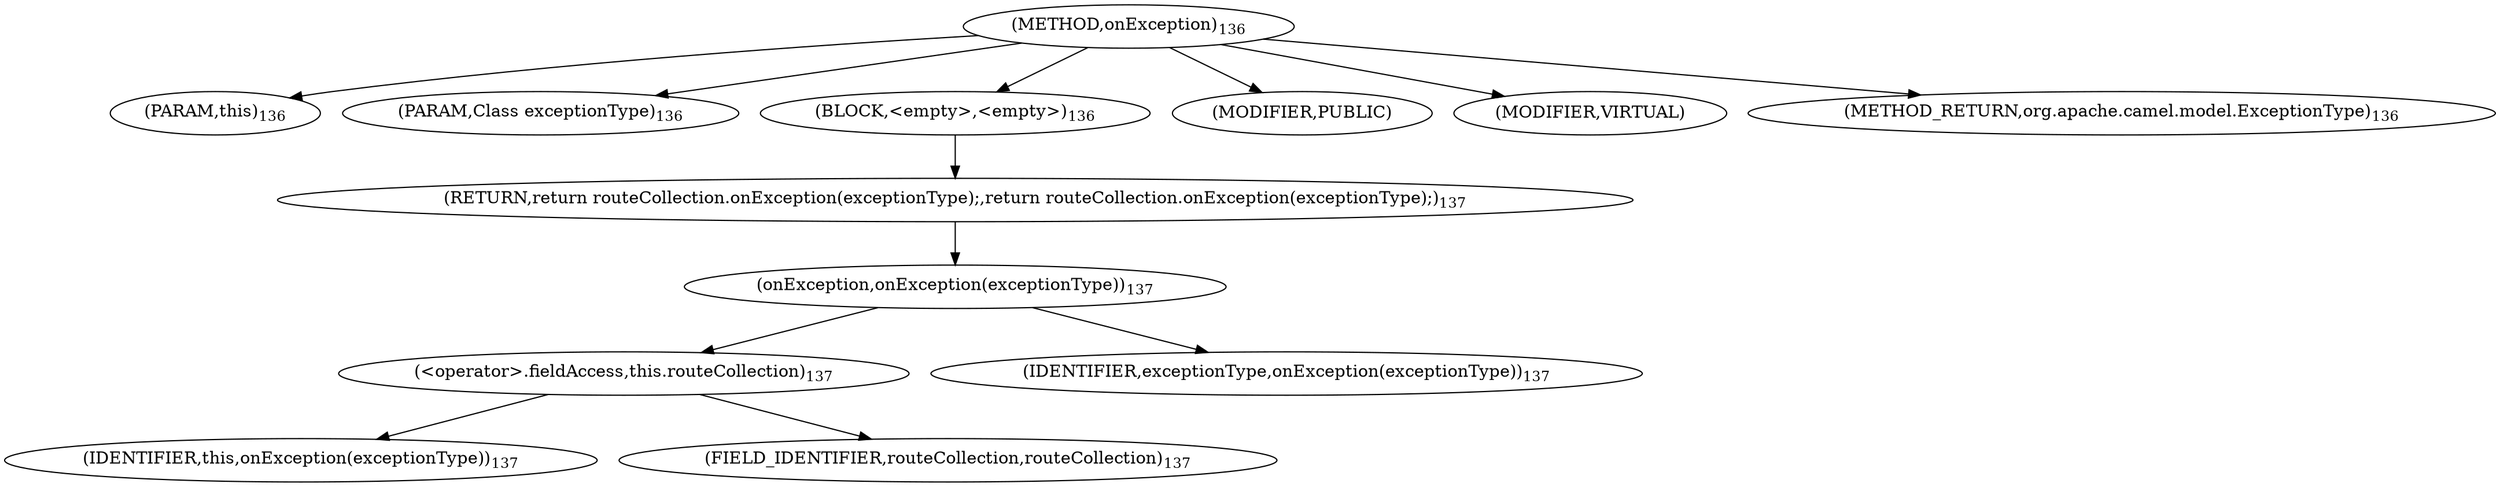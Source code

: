 digraph "onException" {  
"230" [label = <(METHOD,onException)<SUB>136</SUB>> ]
"231" [label = <(PARAM,this)<SUB>136</SUB>> ]
"232" [label = <(PARAM,Class exceptionType)<SUB>136</SUB>> ]
"233" [label = <(BLOCK,&lt;empty&gt;,&lt;empty&gt;)<SUB>136</SUB>> ]
"234" [label = <(RETURN,return routeCollection.onException(exceptionType);,return routeCollection.onException(exceptionType);)<SUB>137</SUB>> ]
"235" [label = <(onException,onException(exceptionType))<SUB>137</SUB>> ]
"236" [label = <(&lt;operator&gt;.fieldAccess,this.routeCollection)<SUB>137</SUB>> ]
"237" [label = <(IDENTIFIER,this,onException(exceptionType))<SUB>137</SUB>> ]
"238" [label = <(FIELD_IDENTIFIER,routeCollection,routeCollection)<SUB>137</SUB>> ]
"239" [label = <(IDENTIFIER,exceptionType,onException(exceptionType))<SUB>137</SUB>> ]
"240" [label = <(MODIFIER,PUBLIC)> ]
"241" [label = <(MODIFIER,VIRTUAL)> ]
"242" [label = <(METHOD_RETURN,org.apache.camel.model.ExceptionType)<SUB>136</SUB>> ]
  "230" -> "231" 
  "230" -> "232" 
  "230" -> "233" 
  "230" -> "240" 
  "230" -> "241" 
  "230" -> "242" 
  "233" -> "234" 
  "234" -> "235" 
  "235" -> "236" 
  "235" -> "239" 
  "236" -> "237" 
  "236" -> "238" 
}
